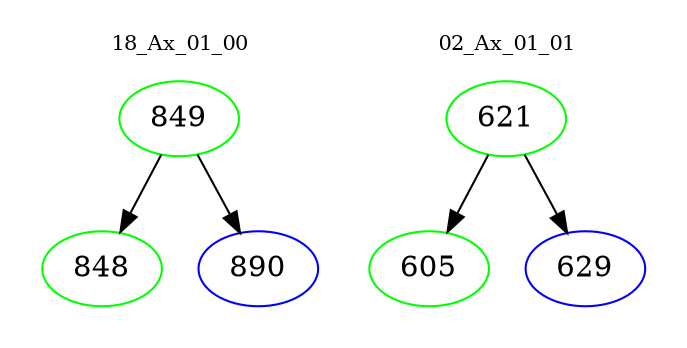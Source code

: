 digraph{
subgraph cluster_0 {
color = white
label = "18_Ax_01_00";
fontsize=10;
T0_849 [label="849", color="green"]
T0_849 -> T0_848 [color="black"]
T0_848 [label="848", color="green"]
T0_849 -> T0_890 [color="black"]
T0_890 [label="890", color="blue"]
}
subgraph cluster_1 {
color = white
label = "02_Ax_01_01";
fontsize=10;
T1_621 [label="621", color="green"]
T1_621 -> T1_605 [color="black"]
T1_605 [label="605", color="green"]
T1_621 -> T1_629 [color="black"]
T1_629 [label="629", color="blue"]
}
}
